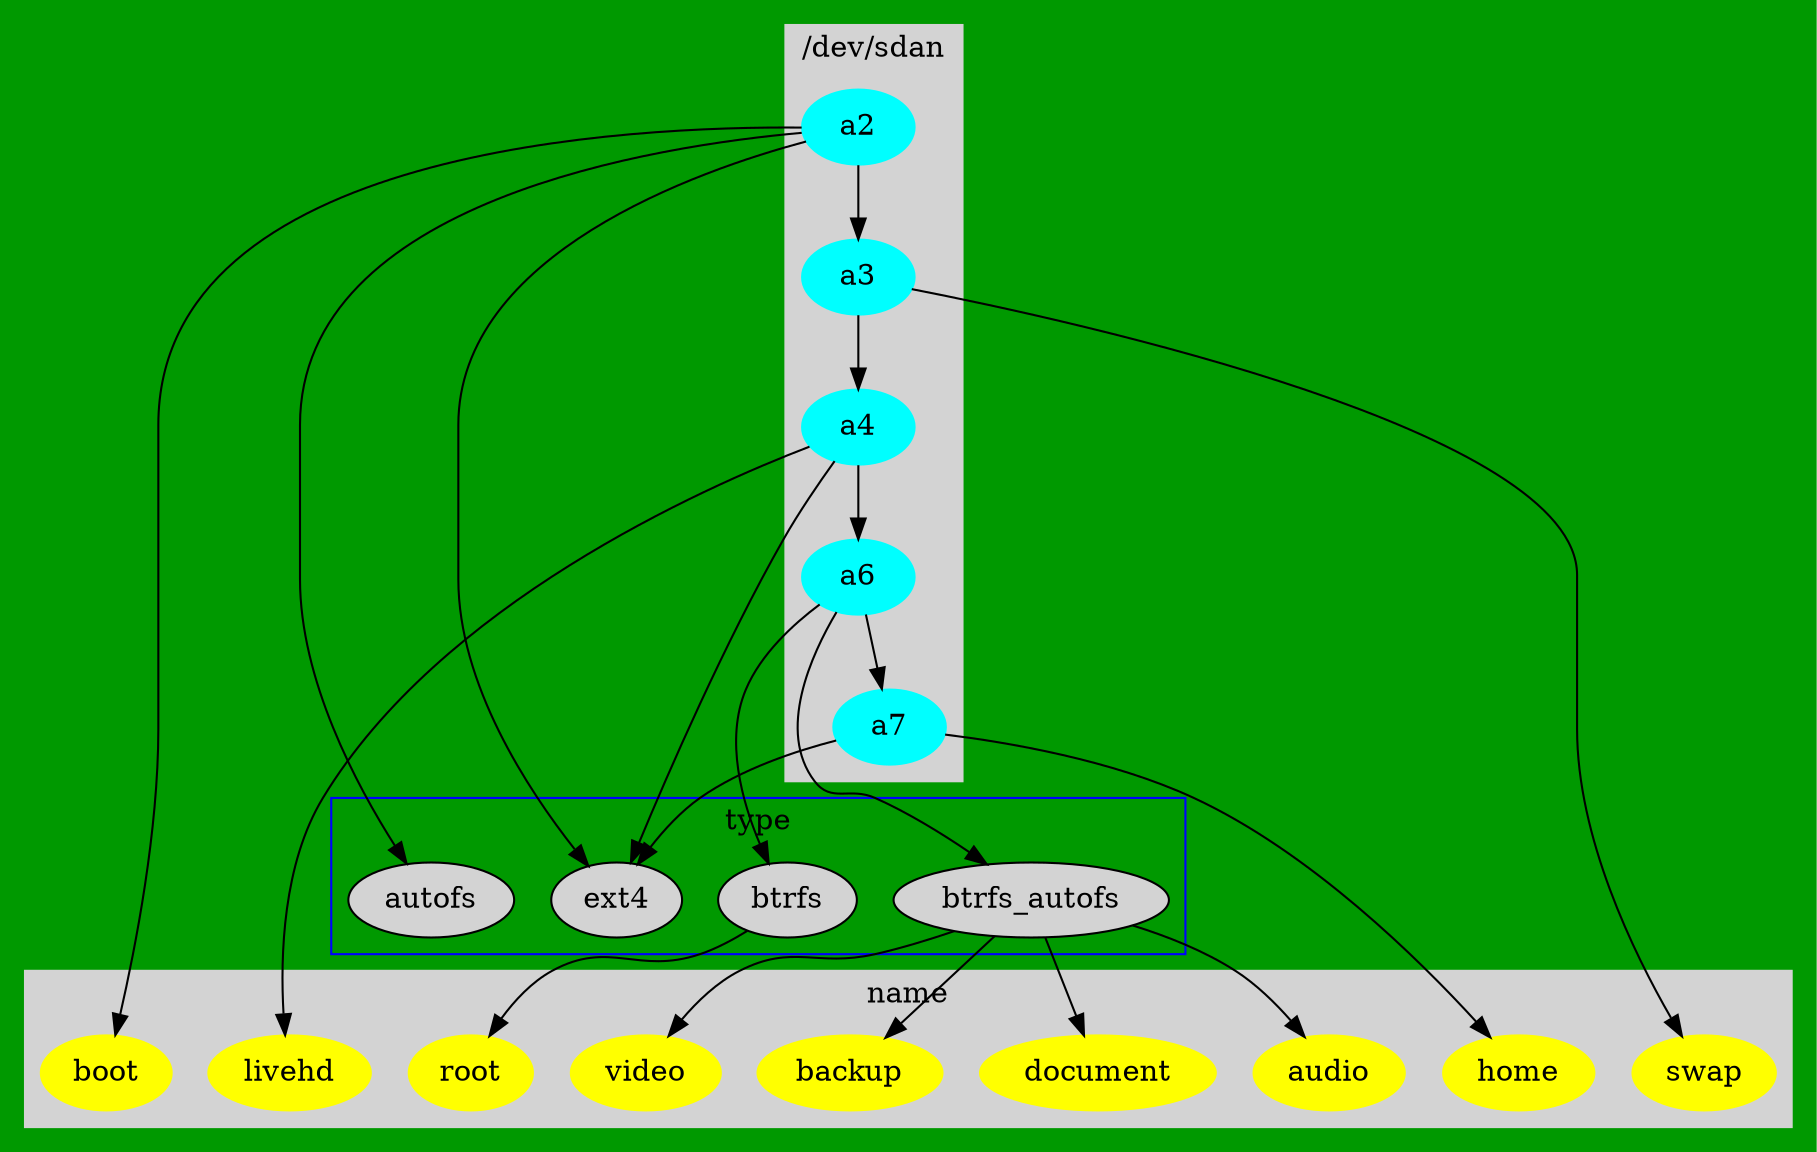 // dot -Tpng  parted.dot -o line1.png
digraph G {
  bgcolor ="#009900";

	subgraph cluster_0 {
		style=filled;
		color=lightgrey;
		node [style=filled,color=cyan];
		a2 -> a3 -> a4 -> a6->a7;
		label = "/dev/sdan";
	}

	subgraph cluster_1 {
		node [style=filled];
		btrfs;
                ext4;
                autofs;
                btrfs_autofs;
		label = "type";
		color=blue
	}
	subgraph cluster_2 {
		style=filled;
		color=lightgrey;
		node [style=filled,color=yellow];
		boot;
		backup;
                livehd;
		root ;
		swap;
		home;
                video;
                audio;
                document;
		label = "name";
	}

	a2 -> boot;
	a2 -> ext4;
	a2 -> autofs;
        a3 -> swap ;
        a4 ->livehd;
        a4 ->ext4;
        a7 -> ext4;
        a7 -> home;
	a6 -> btrfs;
	a6 -> btrfs_autofs;
        btrfs -> root ;
        btrfs_autofs ->backup;
        btrfs_autofs ->audio;
        btrfs_autofs ->video;
        btrfs_autofs ->document;
}
